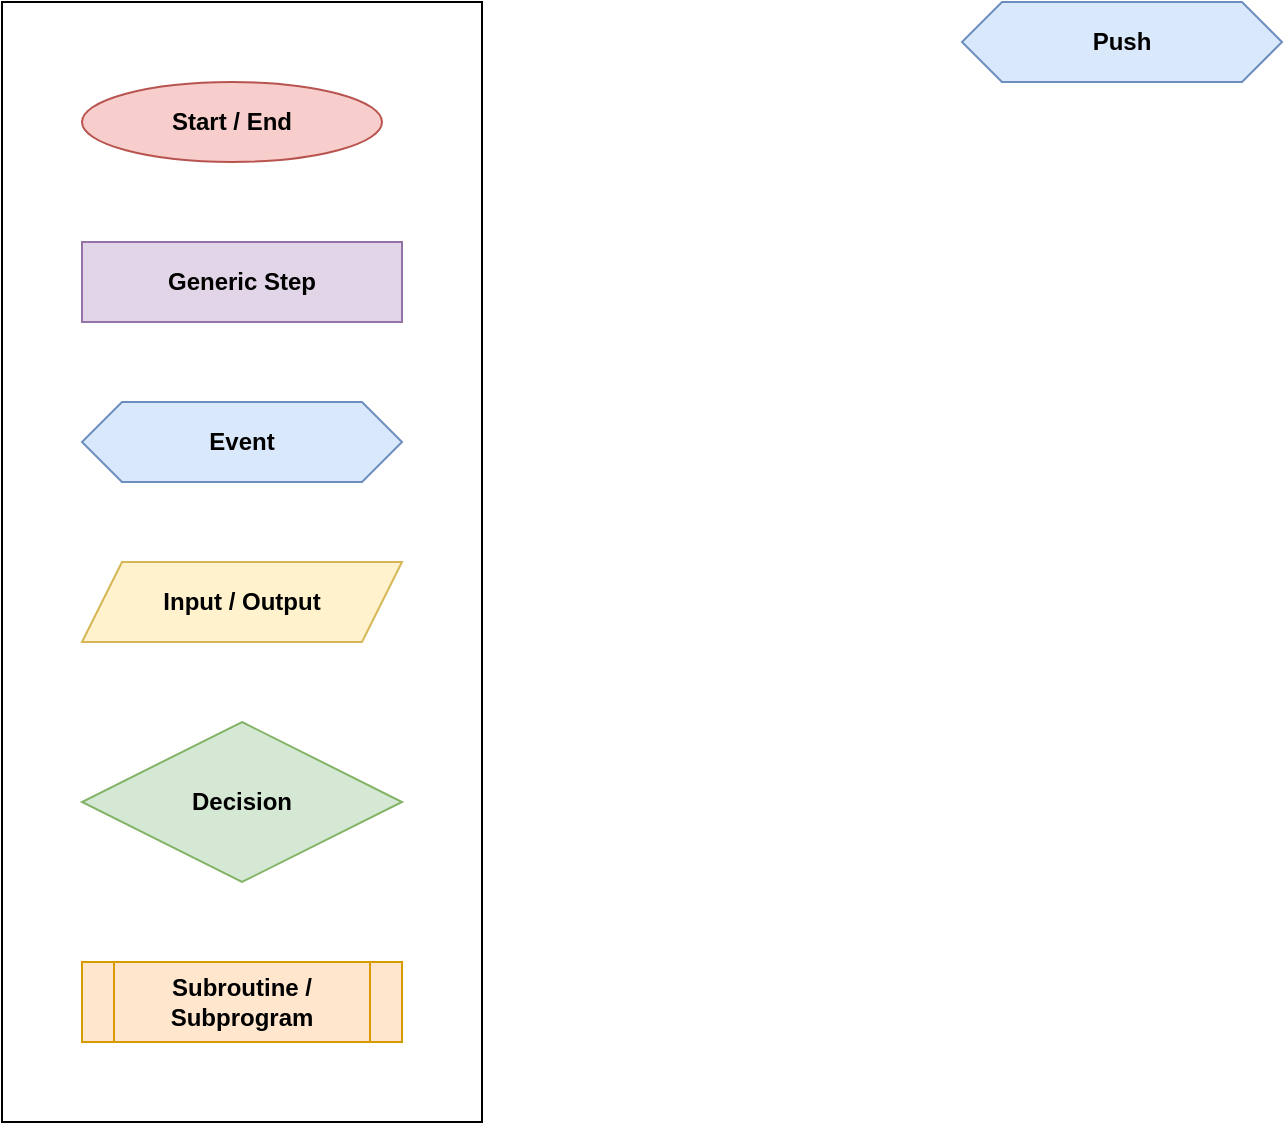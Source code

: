 <mxfile>
    <diagram id="HnyKKTwlehS3Wo6LRoB8" name="Page-1">
        <mxGraphModel dx="1525" dy="734" grid="1" gridSize="10" guides="1" tooltips="1" connect="1" arrows="1" fold="1" page="1" pageScale="1" pageWidth="827" pageHeight="1169" math="0" shadow="0">
            <root>
                <mxCell id="0"/>
                <mxCell id="1" parent="0"/>
                <mxCell id="8" value="" style="rounded=0;whiteSpace=wrap;html=1;fontColor=#000000;fillColor=none;" vertex="1" parent="1">
                    <mxGeometry x="40" y="160" width="240" height="560" as="geometry"/>
                </mxCell>
                <mxCell id="2" value="&lt;font color=&quot;#000000&quot;&gt;Start / End&lt;/font&gt;" style="ellipse;whiteSpace=wrap;html=1;fillColor=#f8cecc;strokeColor=#b85450;fontStyle=1" vertex="1" parent="1">
                    <mxGeometry x="80" y="200" width="150" height="40" as="geometry"/>
                </mxCell>
                <mxCell id="3" value="&lt;b&gt;Generic Step&lt;/b&gt;" style="rounded=0;whiteSpace=wrap;html=1;fillColor=#e1d5e7;strokeColor=#9673a6;fontColor=#000000;" vertex="1" parent="1">
                    <mxGeometry x="80" y="280" width="160" height="40" as="geometry"/>
                </mxCell>
                <mxCell id="4" value="&lt;b&gt;&lt;font color=&quot;#000000&quot;&gt;Event&lt;/font&gt;&lt;/b&gt;" style="shape=hexagon;perimeter=hexagonPerimeter2;whiteSpace=wrap;html=1;fixedSize=1;fillColor=#dae8fc;strokeColor=#6c8ebf;" vertex="1" parent="1">
                    <mxGeometry x="80" y="360" width="160" height="40" as="geometry"/>
                </mxCell>
                <mxCell id="5" value="&lt;font color=&quot;#000000&quot;&gt;&lt;b&gt;Input&amp;nbsp;/ Output&lt;/b&gt;&lt;/font&gt;" style="shape=parallelogram;perimeter=parallelogramPerimeter;whiteSpace=wrap;html=1;fixedSize=1;fillColor=#fff2cc;strokeColor=#d6b656;" vertex="1" parent="1">
                    <mxGeometry x="80" y="440" width="160" height="40" as="geometry"/>
                </mxCell>
                <mxCell id="6" value="&lt;font color=&quot;#000000&quot;&gt;&lt;b&gt;Decision&lt;/b&gt;&lt;/font&gt;" style="rhombus;whiteSpace=wrap;html=1;fillColor=#d5e8d4;strokeColor=#82b366;" vertex="1" parent="1">
                    <mxGeometry x="80" y="520" width="160" height="80" as="geometry"/>
                </mxCell>
                <mxCell id="7" value="&lt;b&gt;&lt;font color=&quot;#000000&quot;&gt;Subroutine /&lt;br&gt;Subprogram&lt;/font&gt;&lt;/b&gt;" style="shape=process;whiteSpace=wrap;html=1;backgroundOutline=1;fillColor=#ffe6cc;strokeColor=#d79b00;" vertex="1" parent="1">
                    <mxGeometry x="80" y="640" width="160" height="40" as="geometry"/>
                </mxCell>
                <mxCell id="9" value="&lt;b&gt;&lt;font color=&quot;#000000&quot;&gt;Push&lt;/font&gt;&lt;/b&gt;" style="shape=hexagon;perimeter=hexagonPerimeter2;whiteSpace=wrap;html=1;fixedSize=1;fillColor=#dae8fc;strokeColor=#6c8ebf;" vertex="1" parent="1">
                    <mxGeometry x="520" y="160" width="160" height="40" as="geometry"/>
                </mxCell>
            </root>
        </mxGraphModel>
    </diagram>
</mxfile>